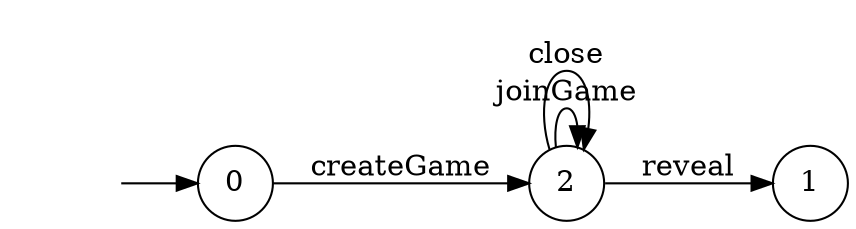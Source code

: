 digraph "./InvConPlus/Dapp-Automata-data/result/model-fix/0xa8f9c7ff9f605f401bde6659fd18d9a0d0a802c5/RpsGame/FSM-1" {
	graph [rankdir=LR]
	"" [label="" shape=plaintext]
	0 [label=0 shape=circle]
	2 [label=2 shape=circle]
	1 [label=1 shape=circle]
	"" -> 0 [label=""]
	0 -> 2 [label=createGame]
	2 -> 2 [label=joinGame]
	2 -> 1 [label=reveal]
	2 -> 2 [label=close]
}
